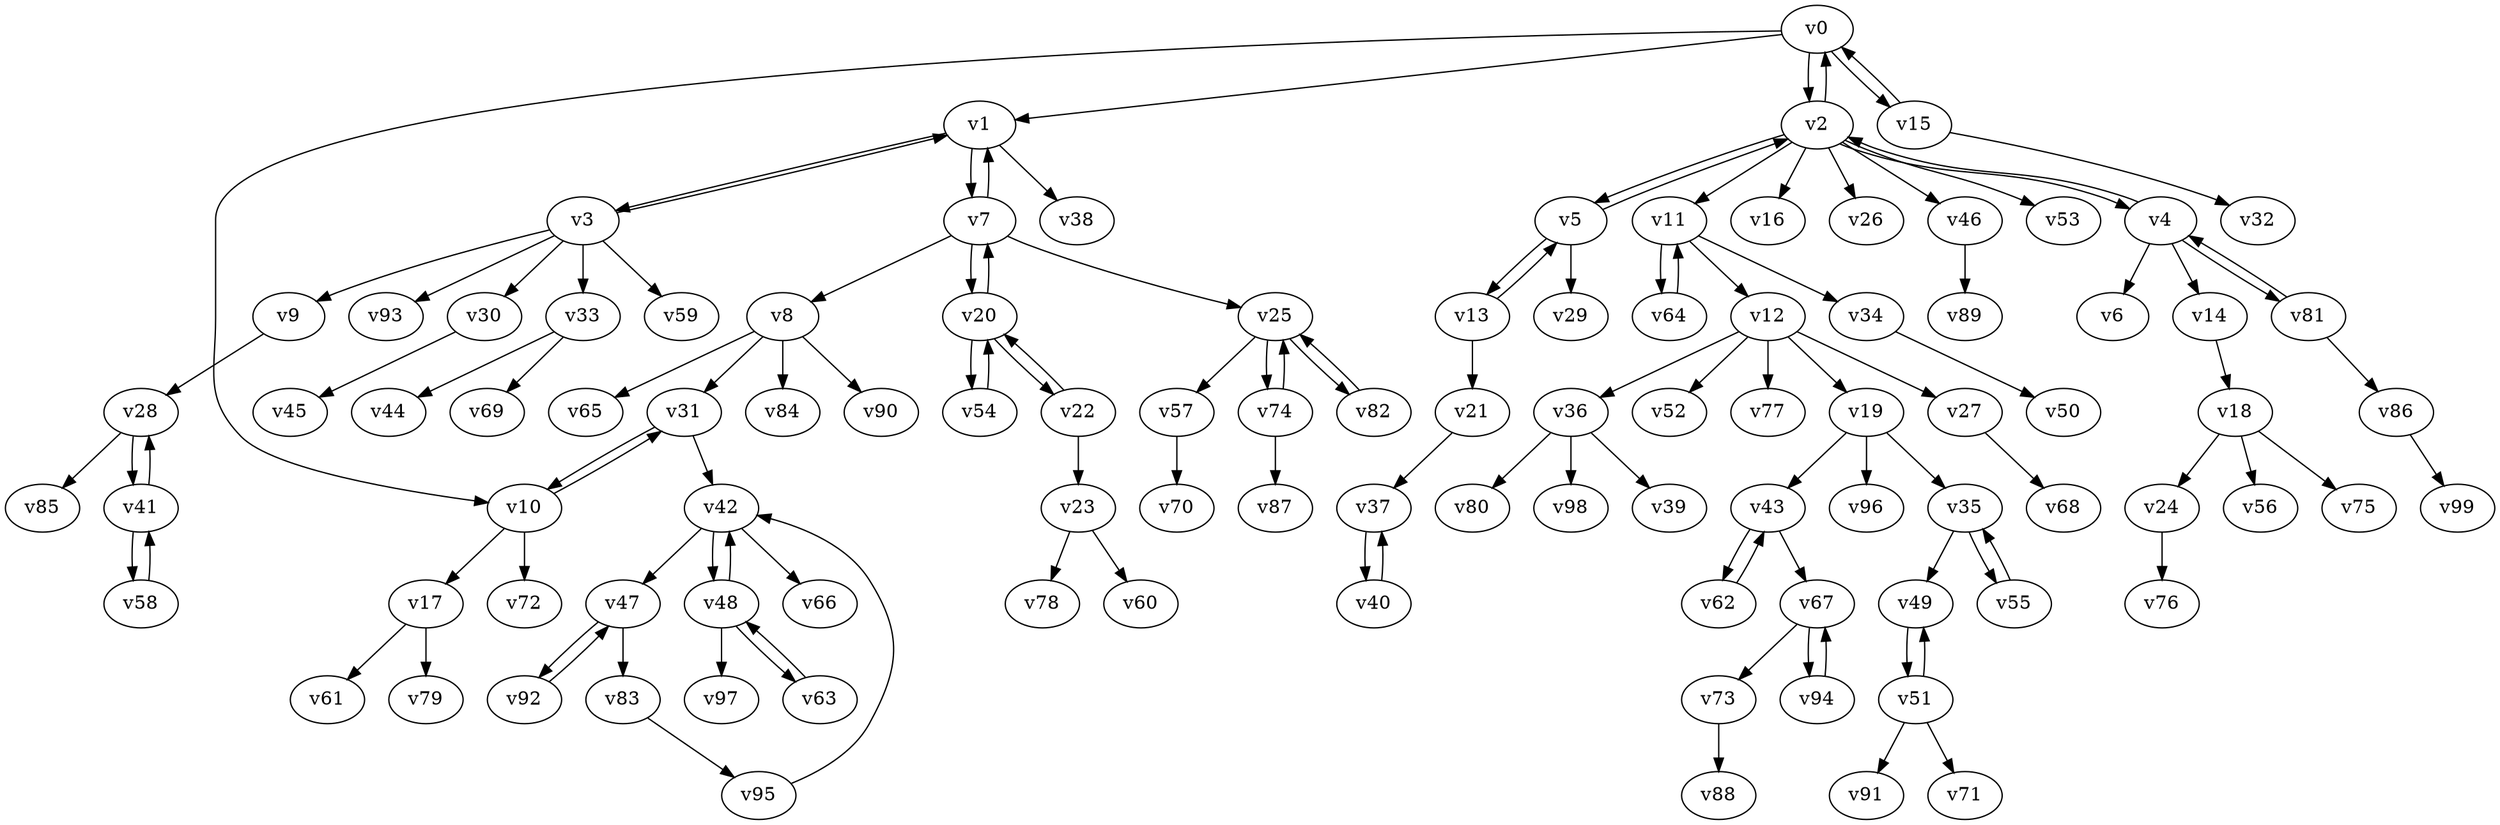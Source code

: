 digraph test136 {
    v0 [name="v0", player=0, weight=11];
    v1 [name="v1", player=1, weight=3];
    v2 [name="v2", player=0, weight=10];
    v3 [name="v3", player=1, weight=11];
    v4 [name="v4", player=0, weight=6];
    v5 [name="v5", player=1, weight=14];
    v6 [name="v6", player=0, weight=9];
    v7 [name="v7", player=1, weight=2];
    v8 [name="v8", player=0, weight=0];
    v9 [name="v9", player=1, weight=17];
    v10 [name="v10", player=0, weight=18];
    v11 [name="v11", player=1, weight=-2];
    v12 [name="v12", player=0, weight=7];
    v13 [name="v13", player=1, weight=14];
    v14 [name="v14", player=0, weight=11];
    v15 [name="v15", player=1, weight=16];
    v16 [name="v16", player=0, weight=8];
    v17 [name="v17", player=1, weight=12];
    v18 [name="v18", player=0, weight=5];
    v19 [name="v19", player=1, weight=12];
    v20 [name="v20", player=0, weight=7];
    v21 [name="v21", player=1, weight=11];
    v22 [name="v22", player=0, weight=12];
    v23 [name="v23", player=1, weight=5];
    v24 [name="v24", player=0, weight=4];
    v25 [name="v25", player=1, weight=12];
    v26 [name="v26", player=0, weight=12];
    v27 [name="v27", player=1, weight=3];
    v28 [name="v28", player=0, weight=5];
    v29 [name="v29", player=1, weight=5];
    v30 [name="v30", player=0, weight=3];
    v31 [name="v31", player=1, weight=11];
    v32 [name="v32", player=0, weight=3];
    v33 [name="v33", player=1, weight=13];
    v34 [name="v34", player=0, weight=8];
    v35 [name="v35", player=1, weight=2];
    v36 [name="v36", player=0, weight=16];
    v37 [name="v37", player=1, weight=5];
    v38 [name="v38", player=0, weight=4];
    v39 [name="v39", player=1, weight=14];
    v40 [name="v40", player=0, weight=-2];
    v41 [name="v41", player=1, weight=1];
    v42 [name="v42", player=0, weight=6];
    v43 [name="v43", player=1, weight=6];
    v44 [name="v44", player=0, weight=4];
    v45 [name="v45", player=1, weight=6];
    v46 [name="v46", player=0, weight=9];
    v47 [name="v47", player=1, weight=6];
    v48 [name="v48", player=0, weight=2];
    v49 [name="v49", player=1, weight=18];
    v50 [name="v50", player=0, weight=5];
    v51 [name="v51", player=1, weight=12];
    v52 [name="v52", player=0, weight=10];
    v53 [name="v53", player=1, weight=8];
    v54 [name="v54", player=0, weight=0];
    v55 [name="v55", player=1, weight=8];
    v56 [name="v56", player=0, weight=-2];
    v57 [name="v57", player=1, weight=15];
    v58 [name="v58", player=0, weight=11];
    v59 [name="v59", player=1, weight=3];
    v60 [name="v60", player=0, weight=-1];
    v61 [name="v61", player=1, weight=7];
    v62 [name="v62", player=0, weight=4];
    v63 [name="v63", player=1, weight=10];
    v64 [name="v64", player=0, weight=11];
    v65 [name="v65", player=1, weight=1];
    v66 [name="v66", player=0, weight=8];
    v67 [name="v67", player=1, weight=2];
    v68 [name="v68", player=0, weight=10];
    v69 [name="v69", player=1, weight=13];
    v70 [name="v70", player=0, weight=11];
    v71 [name="v71", player=1, weight=3];
    v72 [name="v72", player=0, weight=8];
    v73 [name="v73", player=1, weight=11];
    v74 [name="v74", player=0, weight=11];
    v75 [name="v75", player=1, weight=-2];
    v76 [name="v76", player=0, weight=11];
    v77 [name="v77", player=1, weight=8];
    v78 [name="v78", player=0, weight=8];
    v79 [name="v79", player=1, weight=9];
    v80 [name="v80", player=0, weight=6];
    v81 [name="v81", player=1, weight=15];
    v82 [name="v82", player=0, weight=3];
    v83 [name="v83", player=1, weight=4];
    v84 [name="v84", player=0, weight=12];
    v85 [name="v85", player=1, weight=1];
    v86 [name="v86", player=0, weight=1];
    v87 [name="v87", player=1, weight=0];
    v88 [name="v88", player=0, weight=14];
    v89 [name="v89", player=1, weight=16];
    v90 [name="v90", player=0, weight=8];
    v91 [name="v91", player=1, weight=-3];
    v92 [name="v92", player=0, weight=1];
    v93 [name="v93", player=1, weight=11];
    v94 [name="v94", player=0, weight=11];
    v95 [name="v95", player=1, weight=1];
    v96 [name="v96", player=0, weight=6];
    v97 [name="v97", player=1, weight=4];
    v98 [name="v98", player=0, weight=9];
    v99 [name="v99", player=1, weight=6];
    v0 -> v1;
    v0 -> v2;
    v2 -> v0;
    v1 -> v3;
    v3 -> v1;
    v2 -> v4;
    v4 -> v2;
    v2 -> v5;
    v5 -> v2;
    v4 -> v6;
    v1 -> v7;
    v7 -> v1;
    v7 -> v8;
    v3 -> v9;
    v0 -> v10;
    v2 -> v11;
    v11 -> v12;
    v5 -> v13;
    v13 -> v5;
    v4 -> v14;
    v0 -> v15;
    v15 -> v0;
    v2 -> v16;
    v10 -> v17;
    v14 -> v18;
    v12 -> v19;
    v7 -> v20;
    v20 -> v7;
    v13 -> v21;
    v20 -> v22;
    v22 -> v20;
    v22 -> v23;
    v18 -> v24;
    v7 -> v25;
    v2 -> v26;
    v12 -> v27;
    v9 -> v28;
    v5 -> v29;
    v3 -> v30;
    v10 -> v31;
    v31 -> v10;
    v15 -> v32;
    v3 -> v33;
    v11 -> v34;
    v19 -> v35;
    v12 -> v36;
    v21 -> v37;
    v1 -> v38;
    v36 -> v39;
    v37 -> v40;
    v40 -> v37;
    v28 -> v41;
    v41 -> v28;
    v31 -> v42;
    v19 -> v43;
    v33 -> v44;
    v30 -> v45;
    v2 -> v46;
    v42 -> v47;
    v42 -> v48;
    v48 -> v42;
    v35 -> v49;
    v34 -> v50;
    v49 -> v51;
    v51 -> v49;
    v12 -> v52;
    v2 -> v53;
    v20 -> v54;
    v54 -> v20;
    v35 -> v55;
    v55 -> v35;
    v18 -> v56;
    v25 -> v57;
    v41 -> v58;
    v58 -> v41;
    v3 -> v59;
    v23 -> v60;
    v17 -> v61;
    v43 -> v62;
    v62 -> v43;
    v48 -> v63;
    v63 -> v48;
    v11 -> v64;
    v64 -> v11;
    v8 -> v65;
    v42 -> v66;
    v43 -> v67;
    v27 -> v68;
    v33 -> v69;
    v57 -> v70;
    v51 -> v71;
    v10 -> v72;
    v67 -> v73;
    v25 -> v74;
    v74 -> v25;
    v18 -> v75;
    v24 -> v76;
    v12 -> v77;
    v23 -> v78;
    v17 -> v79;
    v36 -> v80;
    v4 -> v81;
    v81 -> v4;
    v25 -> v82;
    v82 -> v25;
    v47 -> v83;
    v8 -> v84;
    v28 -> v85;
    v81 -> v86;
    v74 -> v87;
    v73 -> v88;
    v46 -> v89;
    v8 -> v90;
    v51 -> v91;
    v47 -> v92;
    v92 -> v47;
    v3 -> v93;
    v67 -> v94;
    v94 -> v67;
    v83 -> v95;
    v19 -> v96;
    v48 -> v97;
    v36 -> v98;
    v86 -> v99;
    v8 -> v31;
    v95 -> v42;
}
